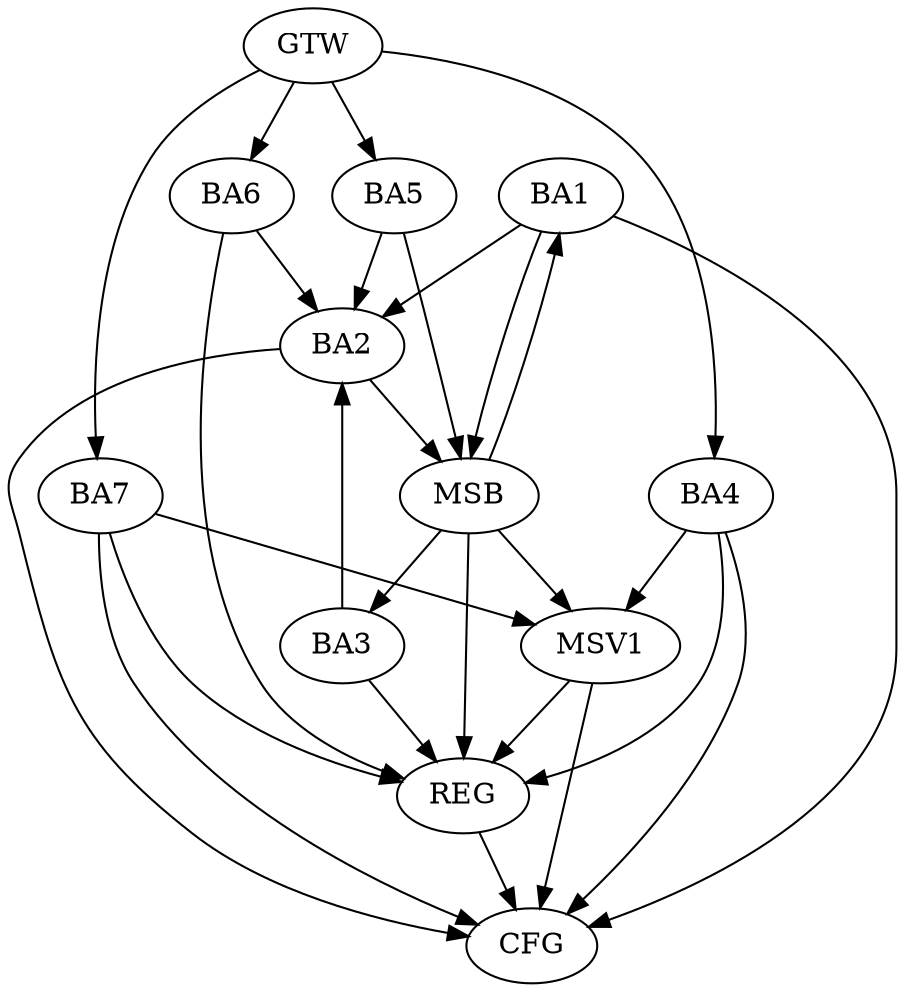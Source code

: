 strict digraph G {
  BA1 [ label="BA1" ];
  BA2 [ label="BA2" ];
  BA3 [ label="BA3" ];
  BA4 [ label="BA4" ];
  BA5 [ label="BA5" ];
  BA6 [ label="BA6" ];
  BA7 [ label="BA7" ];
  GTW [ label="GTW" ];
  REG [ label="REG" ];
  MSB [ label="MSB" ];
  CFG [ label="CFG" ];
  MSV1 [ label="MSV1" ];
  GTW -> BA4;
  GTW -> BA5;
  GTW -> BA6;
  GTW -> BA7;
  BA3 -> REG;
  BA4 -> REG;
  BA6 -> REG;
  BA7 -> REG;
  BA1 -> MSB;
  MSB -> REG;
  BA2 -> MSB;
  MSB -> BA1;
  BA5 -> MSB;
  MSB -> BA3;
  BA2 -> CFG;
  BA7 -> CFG;
  BA1 -> CFG;
  BA4 -> CFG;
  REG -> CFG;
  BA3 -> BA2;
  BA5 -> BA2;
  BA6 -> BA2;
  BA1 -> BA2;
  BA4 -> MSV1;
  BA7 -> MSV1;
  MSB -> MSV1;
  MSV1 -> REG;
  MSV1 -> CFG;
}
